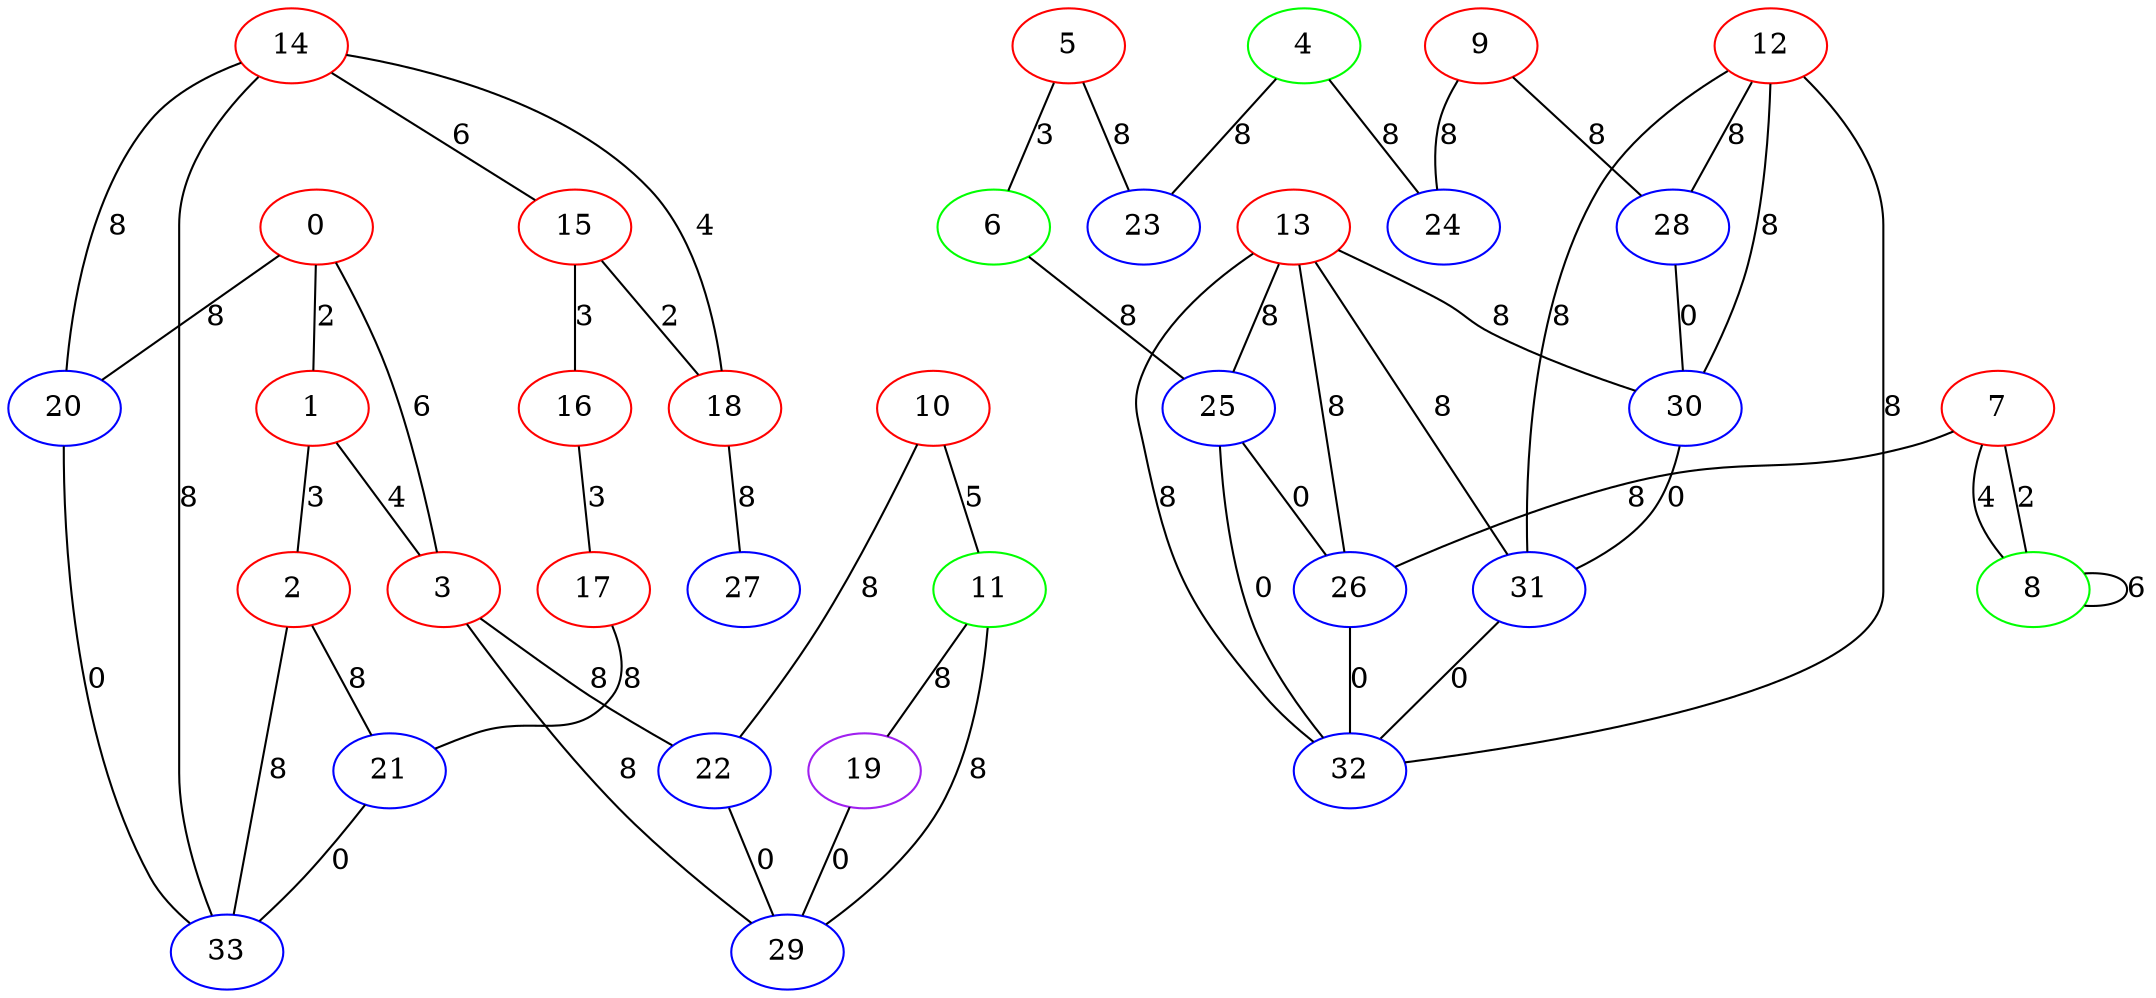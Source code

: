 graph "" {
0 [color=red, weight=1];
1 [color=red, weight=1];
2 [color=red, weight=1];
3 [color=red, weight=1];
4 [color=green, weight=2];
5 [color=red, weight=1];
6 [color=green, weight=2];
7 [color=red, weight=1];
8 [color=green, weight=2];
9 [color=red, weight=1];
10 [color=red, weight=1];
11 [color=green, weight=2];
12 [color=red, weight=1];
13 [color=red, weight=1];
14 [color=red, weight=1];
15 [color=red, weight=1];
16 [color=red, weight=1];
17 [color=red, weight=1];
18 [color=red, weight=1];
19 [color=purple, weight=4];
20 [color=blue, weight=3];
21 [color=blue, weight=3];
22 [color=blue, weight=3];
23 [color=blue, weight=3];
24 [color=blue, weight=3];
25 [color=blue, weight=3];
26 [color=blue, weight=3];
27 [color=blue, weight=3];
28 [color=blue, weight=3];
29 [color=blue, weight=3];
30 [color=blue, weight=3];
31 [color=blue, weight=3];
32 [color=blue, weight=3];
33 [color=blue, weight=3];
0 -- 1  [key=0, label=2];
0 -- 3  [key=0, label=6];
0 -- 20  [key=0, label=8];
1 -- 2  [key=0, label=3];
1 -- 3  [key=0, label=4];
2 -- 21  [key=0, label=8];
2 -- 33  [key=0, label=8];
3 -- 29  [key=0, label=8];
3 -- 22  [key=0, label=8];
4 -- 24  [key=0, label=8];
4 -- 23  [key=0, label=8];
5 -- 6  [key=0, label=3];
5 -- 23  [key=0, label=8];
6 -- 25  [key=0, label=8];
7 -- 8  [key=0, label=4];
7 -- 8  [key=1, label=2];
7 -- 26  [key=0, label=8];
8 -- 8  [key=0, label=6];
9 -- 24  [key=0, label=8];
9 -- 28  [key=0, label=8];
10 -- 11  [key=0, label=5];
10 -- 22  [key=0, label=8];
11 -- 19  [key=0, label=8];
11 -- 29  [key=0, label=8];
12 -- 32  [key=0, label=8];
12 -- 28  [key=0, label=8];
12 -- 30  [key=0, label=8];
12 -- 31  [key=0, label=8];
13 -- 32  [key=0, label=8];
13 -- 25  [key=0, label=8];
13 -- 26  [key=0, label=8];
13 -- 30  [key=0, label=8];
13 -- 31  [key=0, label=8];
14 -- 33  [key=0, label=8];
14 -- 18  [key=0, label=4];
14 -- 20  [key=0, label=8];
14 -- 15  [key=0, label=6];
15 -- 16  [key=0, label=3];
15 -- 18  [key=0, label=2];
16 -- 17  [key=0, label=3];
17 -- 21  [key=0, label=8];
18 -- 27  [key=0, label=8];
19 -- 29  [key=0, label=0];
20 -- 33  [key=0, label=0];
21 -- 33  [key=0, label=0];
22 -- 29  [key=0, label=0];
25 -- 32  [key=0, label=0];
25 -- 26  [key=0, label=0];
26 -- 32  [key=0, label=0];
28 -- 30  [key=0, label=0];
30 -- 31  [key=0, label=0];
31 -- 32  [key=0, label=0];
}
